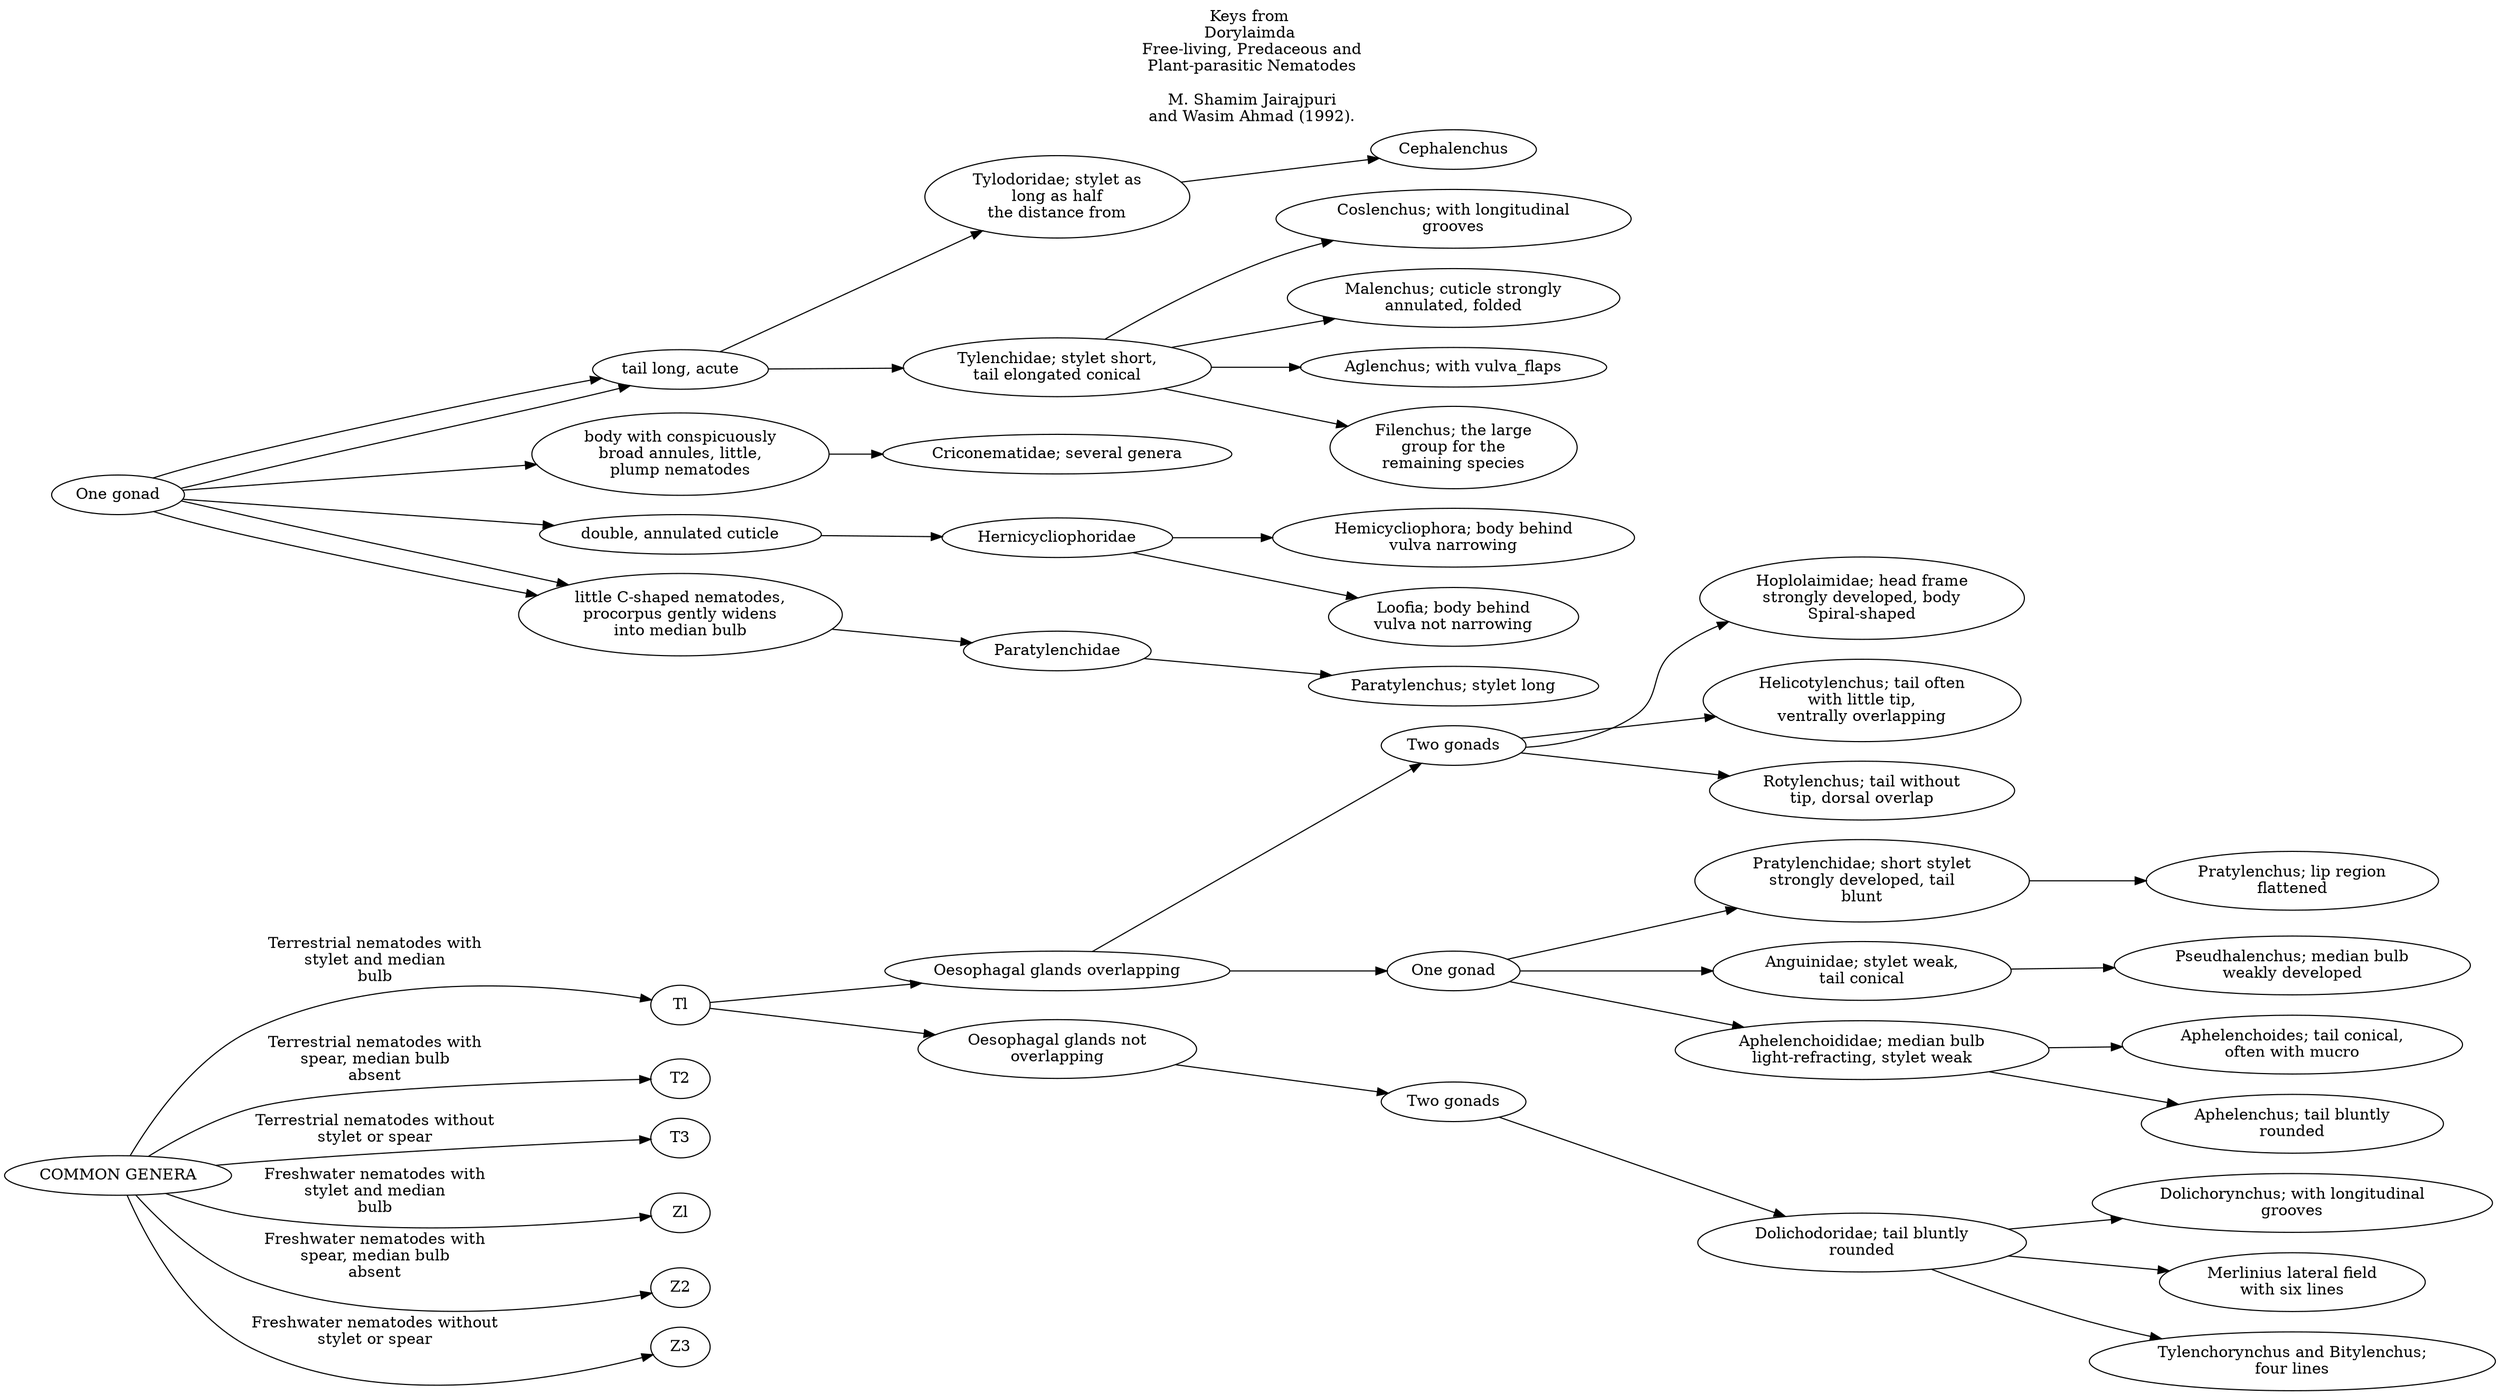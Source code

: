 // FOO
digraph GraphTitle {
	graph [rankdir=LR]
	labelloc=t
	label="Keys from
Dorylaimda
 Free-living, Predaceous and
 Plant-parasitic Nematodes

 M. Shamim Jairajpuri
 and Wasim Ahmad (1992)."
	"COMMON GENERA" -> Tl [label="Terrestrial nematodes with
stylet and median
bulb
"]
	"COMMON GENERA" -> T2 [label="Terrestrial nematodes with
spear, median bulb
absent
"]
	"COMMON GENERA" -> T3 [label="Terrestrial nematodes without
stylet or spear
"]
	"COMMON GENERA" -> Zl [label="Freshwater nematodes with
stylet and median
bulb
"]
	"COMMON GENERA" -> Z2 [label="Freshwater nematodes with
spear, median bulb
absent
"]
	"COMMON GENERA" -> Z3 [label="Freshwater nematodes without
stylet or spear
"]
	Tl
 -> "Oesophagal glands overlapping
" [label=""]
	"Oesophagal glands overlapping
" -> "Two gonads5
" [label=""]
	"Two gonads5
" [label="Two gonads
"]
	"Two gonads5
" -> "Hoplolaimidae; head frame
strongly developed, body
Spiral-shaped
" [label=""]
	"Two gonads5
" -> "Helicotylenchus; tail often
with little tip,
ventrally overlapping
" [label=""]
	"Two gonads5
" -> "Rotylenchus; tail without
tip, dorsal overlap
" [label=""]
	"One gonad1
" [label="One gonad
"]
	"Oesophagal glands overlapping
" -> "One gonad1
" [label=""]
	"One gonad1
" -> "Pratylenchidae; short stylet
strongly developed, tail
blunt
" [label=""]
	"Pratylenchidae; short stylet
strongly developed, tail
blunt
" -> "Pratylenchus; lip region
flattened
" [label=""]
	"One gonad1
" -> "Anguinidae; stylet weak,
tail conical
" [label=""]
	"Anguinidae; stylet weak,
tail conical
" -> "Pseudhalenchus; median bulb
weakly developed
" [label=""]
	"One gonad1
" -> "Aphelenchoididae; median bulb
light-refracting, stylet weak
" [label=""]
	"Aphelenchoididae; median bulb
light-refracting, stylet weak
" -> "Aphelenchoides; tail conical,
often with mucro
" [label=""]
	"Aphelenchoididae; median bulb
light-refracting, stylet weak
" -> "Aphelenchus; tail bluntly
rounded
" [label=""]
	Tl
 -> "Oesophagal glands not
overlapping
" [label=""]
	"Two gonads1
" [label="Two gonads
"]
	"Oesophagal glands not
overlapping
" -> "Two gonads1
" [label=""]
	"Two gonads1
" -> "Dolichodoridae; tail bluntly
rounded
" [label=""]
	"Dolichodoridae; tail bluntly
rounded
" -> "Dolichorynchus; with longitudinal
grooves
" [label=""]
	"Dolichodoridae; tail bluntly
rounded
" -> "Merlinius lateral field
with six lines
" [label=""]
	"Dolichodoridae; tail bluntly
rounded
" -> "Tylenchorynchus and Bitylenchus;
four lines
" [label=""]
	"One gonad3
" [label="One gonad
"]
	"One gonad3
" -> "tail long, acute
" [label=""]
	"tail long, acute
" -> "Tylodoridae; stylet as
long as half
the distance from
" [label=""]
	"Tylodoridae; stylet as
long as half
the distance from
" -> Cephalenchus
 [label=""]
	"One gonad3
" -> "tail long, acute
" [label=""]
	"tail long, acute
" -> "Tylenchidae; stylet short,
tail elongated conical
" [label=""]
	"Tylenchidae; stylet short,
tail elongated conical
" -> "Coslenchus; with longitudinal
grooves
" [label=""]
	"Tylenchidae; stylet short,
tail elongated conical
" -> "Malenchus; cuticle strongly
annulated, folded
" [label=""]
	"Tylenchidae; stylet short,
tail elongated conical
" -> "Aglenchus; with vulva_flaps
" [label=""]
	"Tylenchidae; stylet short,
tail elongated conical
" -> "Filenchus; the large
group for the
remaining species
" [label=""]
	"One gonad3
" -> "body with conspicuously
broad annules, little,
plump nematodes
" [label=""]
	"body with conspicuously
broad annules, little,
plump nematodes
" -> "Criconematidae; several genera
" [label=""]
	"One gonad3
" -> "double, annulated cuticle
" [label=""]
	"double, annulated cuticle
" -> Hernicycliophoridae
 [label=""]
	Hernicycliophoridae
 -> "Hemicycliophora; body behind
vulva narrowing
" [label=""]
	Hernicycliophoridae
 -> "Loofia; body behind
vulva not narrowing
" [label=""]
	"One gonad3
" -> "little C-shaped nematodes,
procorpus gently widens
into median bulb
" [label=""]
	"One gonad3
" -> "little C-shaped nematodes,
procorpus gently widens
into median bulb
" [label=""]
	"little C-shaped nematodes,
procorpus gently widens
into median bulb
" -> Paratylenchidae
 [label=""]
	Paratylenchidae
 -> "Paratylenchus; stylet long
" [label=""]
}
